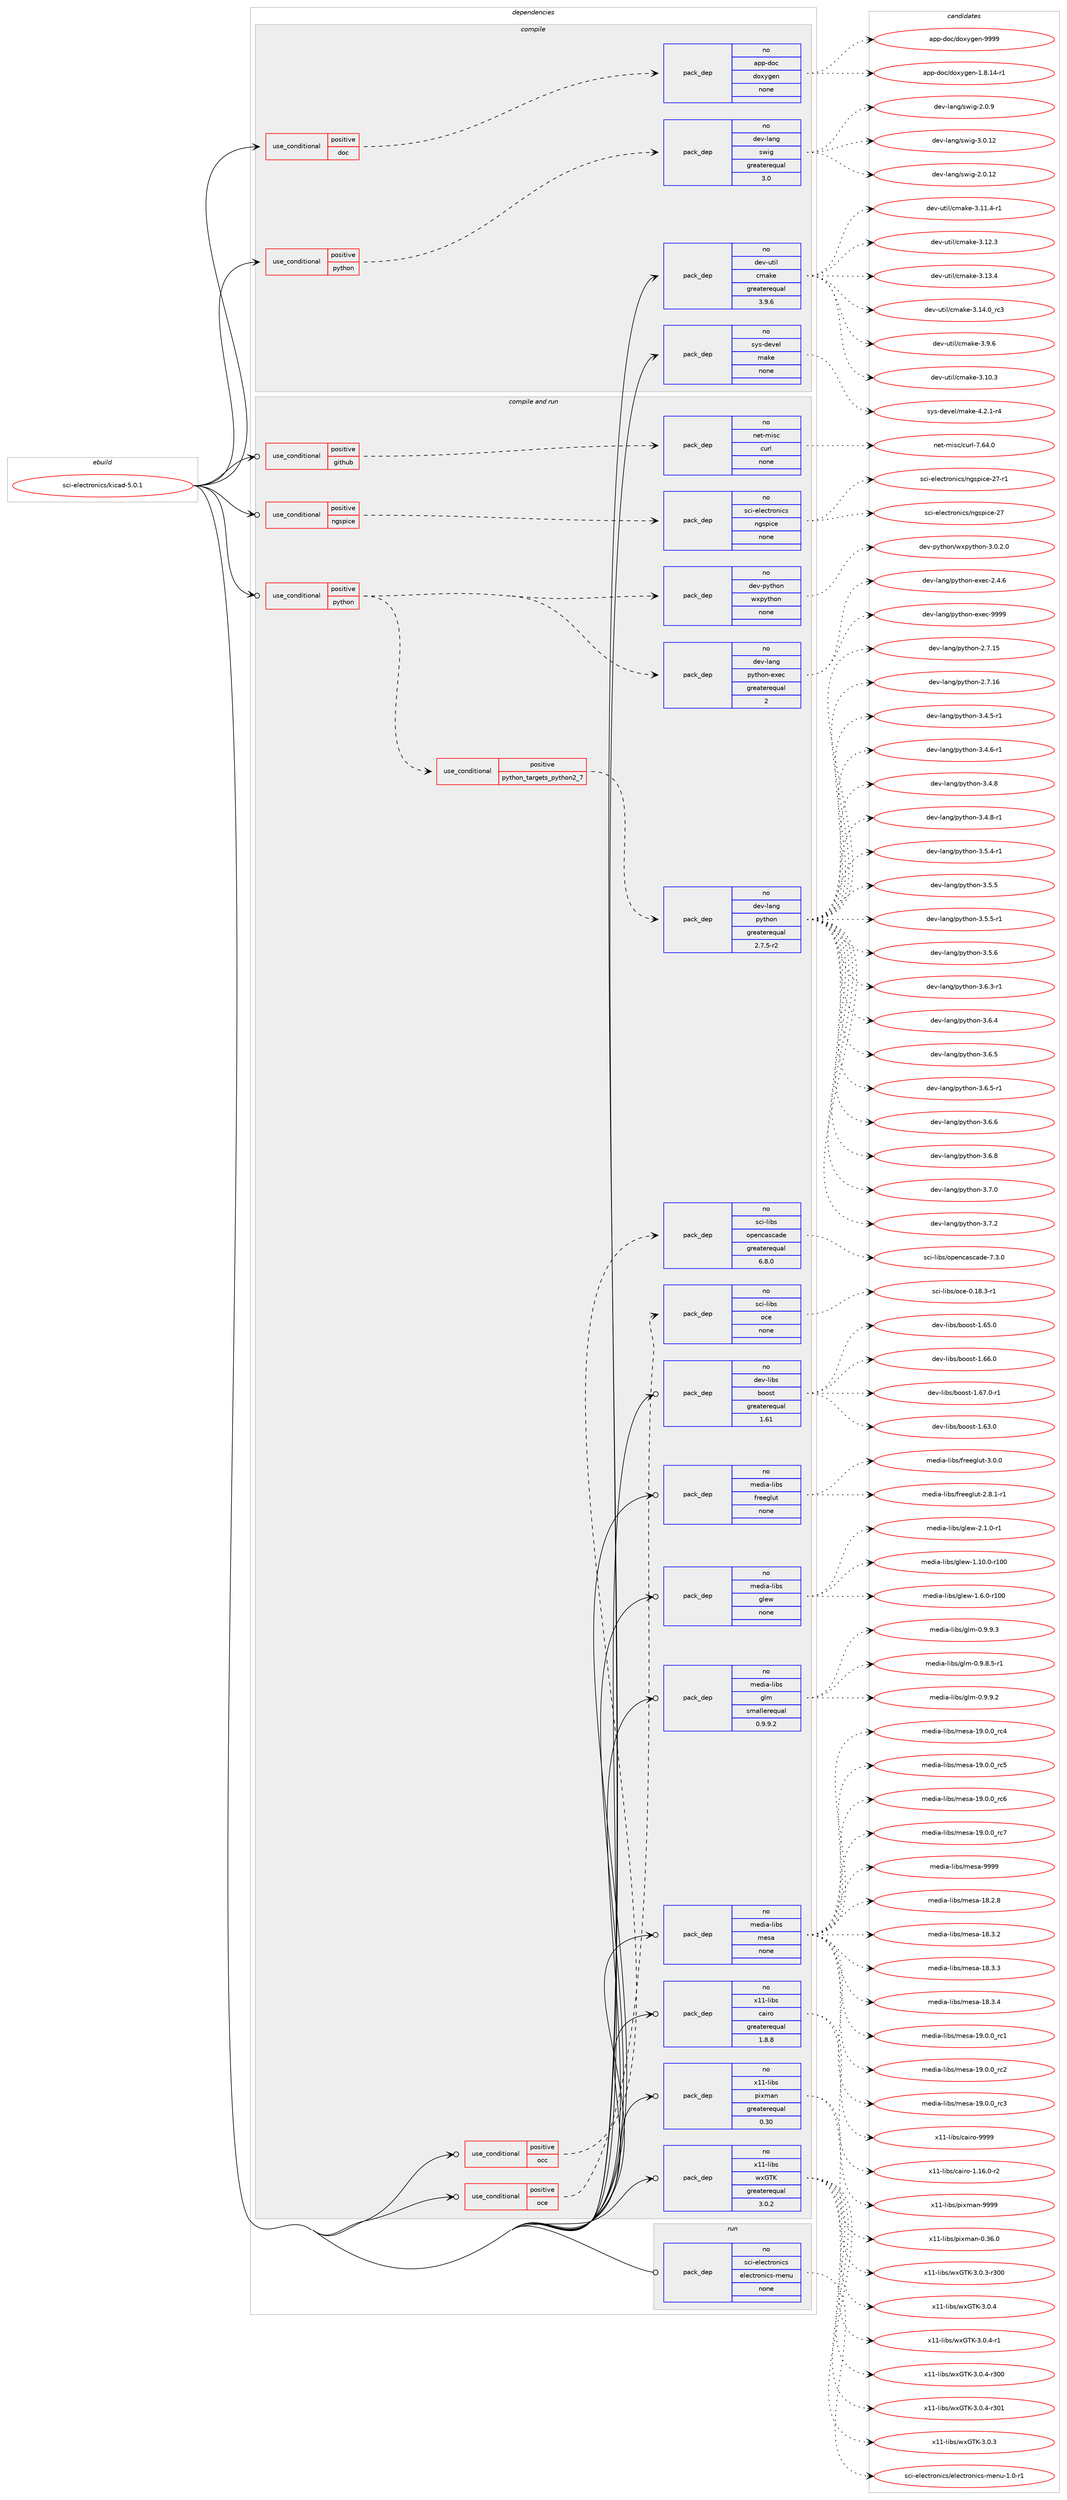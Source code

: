 digraph prolog {

# *************
# Graph options
# *************

newrank=true;
concentrate=true;
compound=true;
graph [rankdir=LR,fontname=Helvetica,fontsize=10,ranksep=1.5];#, ranksep=2.5, nodesep=0.2];
edge  [arrowhead=vee];
node  [fontname=Helvetica,fontsize=10];

# **********
# The ebuild
# **********

subgraph cluster_leftcol {
color=gray;
rank=same;
label=<<i>ebuild</i>>;
id [label="sci-electronics/kicad-5.0.1", color=red, width=4, href="../sci-electronics/kicad-5.0.1.svg"];
}

# ****************
# The dependencies
# ****************

subgraph cluster_midcol {
color=gray;
label=<<i>dependencies</i>>;
subgraph cluster_compile {
fillcolor="#eeeeee";
style=filled;
label=<<i>compile</i>>;
subgraph cond452608 {
dependency1689628 [label=<<TABLE BORDER="0" CELLBORDER="1" CELLSPACING="0" CELLPADDING="4"><TR><TD ROWSPAN="3" CELLPADDING="10">use_conditional</TD></TR><TR><TD>positive</TD></TR><TR><TD>doc</TD></TR></TABLE>>, shape=none, color=red];
subgraph pack1209348 {
dependency1689629 [label=<<TABLE BORDER="0" CELLBORDER="1" CELLSPACING="0" CELLPADDING="4" WIDTH="220"><TR><TD ROWSPAN="6" CELLPADDING="30">pack_dep</TD></TR><TR><TD WIDTH="110">no</TD></TR><TR><TD>app-doc</TD></TR><TR><TD>doxygen</TD></TR><TR><TD>none</TD></TR><TR><TD></TD></TR></TABLE>>, shape=none, color=blue];
}
dependency1689628:e -> dependency1689629:w [weight=20,style="dashed",arrowhead="vee"];
}
id:e -> dependency1689628:w [weight=20,style="solid",arrowhead="vee"];
subgraph cond452609 {
dependency1689630 [label=<<TABLE BORDER="0" CELLBORDER="1" CELLSPACING="0" CELLPADDING="4"><TR><TD ROWSPAN="3" CELLPADDING="10">use_conditional</TD></TR><TR><TD>positive</TD></TR><TR><TD>python</TD></TR></TABLE>>, shape=none, color=red];
subgraph pack1209349 {
dependency1689631 [label=<<TABLE BORDER="0" CELLBORDER="1" CELLSPACING="0" CELLPADDING="4" WIDTH="220"><TR><TD ROWSPAN="6" CELLPADDING="30">pack_dep</TD></TR><TR><TD WIDTH="110">no</TD></TR><TR><TD>dev-lang</TD></TR><TR><TD>swig</TD></TR><TR><TD>greaterequal</TD></TR><TR><TD>3.0</TD></TR></TABLE>>, shape=none, color=blue];
}
dependency1689630:e -> dependency1689631:w [weight=20,style="dashed",arrowhead="vee"];
}
id:e -> dependency1689630:w [weight=20,style="solid",arrowhead="vee"];
subgraph pack1209350 {
dependency1689632 [label=<<TABLE BORDER="0" CELLBORDER="1" CELLSPACING="0" CELLPADDING="4" WIDTH="220"><TR><TD ROWSPAN="6" CELLPADDING="30">pack_dep</TD></TR><TR><TD WIDTH="110">no</TD></TR><TR><TD>dev-util</TD></TR><TR><TD>cmake</TD></TR><TR><TD>greaterequal</TD></TR><TR><TD>3.9.6</TD></TR></TABLE>>, shape=none, color=blue];
}
id:e -> dependency1689632:w [weight=20,style="solid",arrowhead="vee"];
subgraph pack1209351 {
dependency1689633 [label=<<TABLE BORDER="0" CELLBORDER="1" CELLSPACING="0" CELLPADDING="4" WIDTH="220"><TR><TD ROWSPAN="6" CELLPADDING="30">pack_dep</TD></TR><TR><TD WIDTH="110">no</TD></TR><TR><TD>sys-devel</TD></TR><TR><TD>make</TD></TR><TR><TD>none</TD></TR><TR><TD></TD></TR></TABLE>>, shape=none, color=blue];
}
id:e -> dependency1689633:w [weight=20,style="solid",arrowhead="vee"];
}
subgraph cluster_compileandrun {
fillcolor="#eeeeee";
style=filled;
label=<<i>compile and run</i>>;
subgraph cond452610 {
dependency1689634 [label=<<TABLE BORDER="0" CELLBORDER="1" CELLSPACING="0" CELLPADDING="4"><TR><TD ROWSPAN="3" CELLPADDING="10">use_conditional</TD></TR><TR><TD>positive</TD></TR><TR><TD>github</TD></TR></TABLE>>, shape=none, color=red];
subgraph pack1209352 {
dependency1689635 [label=<<TABLE BORDER="0" CELLBORDER="1" CELLSPACING="0" CELLPADDING="4" WIDTH="220"><TR><TD ROWSPAN="6" CELLPADDING="30">pack_dep</TD></TR><TR><TD WIDTH="110">no</TD></TR><TR><TD>net-misc</TD></TR><TR><TD>curl</TD></TR><TR><TD>none</TD></TR><TR><TD></TD></TR></TABLE>>, shape=none, color=blue];
}
dependency1689634:e -> dependency1689635:w [weight=20,style="dashed",arrowhead="vee"];
}
id:e -> dependency1689634:w [weight=20,style="solid",arrowhead="odotvee"];
subgraph cond452611 {
dependency1689636 [label=<<TABLE BORDER="0" CELLBORDER="1" CELLSPACING="0" CELLPADDING="4"><TR><TD ROWSPAN="3" CELLPADDING="10">use_conditional</TD></TR><TR><TD>positive</TD></TR><TR><TD>ngspice</TD></TR></TABLE>>, shape=none, color=red];
subgraph pack1209353 {
dependency1689637 [label=<<TABLE BORDER="0" CELLBORDER="1" CELLSPACING="0" CELLPADDING="4" WIDTH="220"><TR><TD ROWSPAN="6" CELLPADDING="30">pack_dep</TD></TR><TR><TD WIDTH="110">no</TD></TR><TR><TD>sci-electronics</TD></TR><TR><TD>ngspice</TD></TR><TR><TD>none</TD></TR><TR><TD></TD></TR></TABLE>>, shape=none, color=blue];
}
dependency1689636:e -> dependency1689637:w [weight=20,style="dashed",arrowhead="vee"];
}
id:e -> dependency1689636:w [weight=20,style="solid",arrowhead="odotvee"];
subgraph cond452612 {
dependency1689638 [label=<<TABLE BORDER="0" CELLBORDER="1" CELLSPACING="0" CELLPADDING="4"><TR><TD ROWSPAN="3" CELLPADDING="10">use_conditional</TD></TR><TR><TD>positive</TD></TR><TR><TD>occ</TD></TR></TABLE>>, shape=none, color=red];
subgraph pack1209354 {
dependency1689639 [label=<<TABLE BORDER="0" CELLBORDER="1" CELLSPACING="0" CELLPADDING="4" WIDTH="220"><TR><TD ROWSPAN="6" CELLPADDING="30">pack_dep</TD></TR><TR><TD WIDTH="110">no</TD></TR><TR><TD>sci-libs</TD></TR><TR><TD>opencascade</TD></TR><TR><TD>greaterequal</TD></TR><TR><TD>6.8.0</TD></TR></TABLE>>, shape=none, color=blue];
}
dependency1689638:e -> dependency1689639:w [weight=20,style="dashed",arrowhead="vee"];
}
id:e -> dependency1689638:w [weight=20,style="solid",arrowhead="odotvee"];
subgraph cond452613 {
dependency1689640 [label=<<TABLE BORDER="0" CELLBORDER="1" CELLSPACING="0" CELLPADDING="4"><TR><TD ROWSPAN="3" CELLPADDING="10">use_conditional</TD></TR><TR><TD>positive</TD></TR><TR><TD>oce</TD></TR></TABLE>>, shape=none, color=red];
subgraph pack1209355 {
dependency1689641 [label=<<TABLE BORDER="0" CELLBORDER="1" CELLSPACING="0" CELLPADDING="4" WIDTH="220"><TR><TD ROWSPAN="6" CELLPADDING="30">pack_dep</TD></TR><TR><TD WIDTH="110">no</TD></TR><TR><TD>sci-libs</TD></TR><TR><TD>oce</TD></TR><TR><TD>none</TD></TR><TR><TD></TD></TR></TABLE>>, shape=none, color=blue];
}
dependency1689640:e -> dependency1689641:w [weight=20,style="dashed",arrowhead="vee"];
}
id:e -> dependency1689640:w [weight=20,style="solid",arrowhead="odotvee"];
subgraph cond452614 {
dependency1689642 [label=<<TABLE BORDER="0" CELLBORDER="1" CELLSPACING="0" CELLPADDING="4"><TR><TD ROWSPAN="3" CELLPADDING="10">use_conditional</TD></TR><TR><TD>positive</TD></TR><TR><TD>python</TD></TR></TABLE>>, shape=none, color=red];
subgraph pack1209356 {
dependency1689643 [label=<<TABLE BORDER="0" CELLBORDER="1" CELLSPACING="0" CELLPADDING="4" WIDTH="220"><TR><TD ROWSPAN="6" CELLPADDING="30">pack_dep</TD></TR><TR><TD WIDTH="110">no</TD></TR><TR><TD>dev-python</TD></TR><TR><TD>wxpython</TD></TR><TR><TD>none</TD></TR><TR><TD></TD></TR></TABLE>>, shape=none, color=blue];
}
dependency1689642:e -> dependency1689643:w [weight=20,style="dashed",arrowhead="vee"];
subgraph cond452615 {
dependency1689644 [label=<<TABLE BORDER="0" CELLBORDER="1" CELLSPACING="0" CELLPADDING="4"><TR><TD ROWSPAN="3" CELLPADDING="10">use_conditional</TD></TR><TR><TD>positive</TD></TR><TR><TD>python_targets_python2_7</TD></TR></TABLE>>, shape=none, color=red];
subgraph pack1209357 {
dependency1689645 [label=<<TABLE BORDER="0" CELLBORDER="1" CELLSPACING="0" CELLPADDING="4" WIDTH="220"><TR><TD ROWSPAN="6" CELLPADDING="30">pack_dep</TD></TR><TR><TD WIDTH="110">no</TD></TR><TR><TD>dev-lang</TD></TR><TR><TD>python</TD></TR><TR><TD>greaterequal</TD></TR><TR><TD>2.7.5-r2</TD></TR></TABLE>>, shape=none, color=blue];
}
dependency1689644:e -> dependency1689645:w [weight=20,style="dashed",arrowhead="vee"];
}
dependency1689642:e -> dependency1689644:w [weight=20,style="dashed",arrowhead="vee"];
subgraph pack1209358 {
dependency1689646 [label=<<TABLE BORDER="0" CELLBORDER="1" CELLSPACING="0" CELLPADDING="4" WIDTH="220"><TR><TD ROWSPAN="6" CELLPADDING="30">pack_dep</TD></TR><TR><TD WIDTH="110">no</TD></TR><TR><TD>dev-lang</TD></TR><TR><TD>python-exec</TD></TR><TR><TD>greaterequal</TD></TR><TR><TD>2</TD></TR></TABLE>>, shape=none, color=blue];
}
dependency1689642:e -> dependency1689646:w [weight=20,style="dashed",arrowhead="vee"];
}
id:e -> dependency1689642:w [weight=20,style="solid",arrowhead="odotvee"];
subgraph pack1209359 {
dependency1689647 [label=<<TABLE BORDER="0" CELLBORDER="1" CELLSPACING="0" CELLPADDING="4" WIDTH="220"><TR><TD ROWSPAN="6" CELLPADDING="30">pack_dep</TD></TR><TR><TD WIDTH="110">no</TD></TR><TR><TD>dev-libs</TD></TR><TR><TD>boost</TD></TR><TR><TD>greaterequal</TD></TR><TR><TD>1.61</TD></TR></TABLE>>, shape=none, color=blue];
}
id:e -> dependency1689647:w [weight=20,style="solid",arrowhead="odotvee"];
subgraph pack1209360 {
dependency1689648 [label=<<TABLE BORDER="0" CELLBORDER="1" CELLSPACING="0" CELLPADDING="4" WIDTH="220"><TR><TD ROWSPAN="6" CELLPADDING="30">pack_dep</TD></TR><TR><TD WIDTH="110">no</TD></TR><TR><TD>media-libs</TD></TR><TR><TD>freeglut</TD></TR><TR><TD>none</TD></TR><TR><TD></TD></TR></TABLE>>, shape=none, color=blue];
}
id:e -> dependency1689648:w [weight=20,style="solid",arrowhead="odotvee"];
subgraph pack1209361 {
dependency1689649 [label=<<TABLE BORDER="0" CELLBORDER="1" CELLSPACING="0" CELLPADDING="4" WIDTH="220"><TR><TD ROWSPAN="6" CELLPADDING="30">pack_dep</TD></TR><TR><TD WIDTH="110">no</TD></TR><TR><TD>media-libs</TD></TR><TR><TD>glew</TD></TR><TR><TD>none</TD></TR><TR><TD></TD></TR></TABLE>>, shape=none, color=blue];
}
id:e -> dependency1689649:w [weight=20,style="solid",arrowhead="odotvee"];
subgraph pack1209362 {
dependency1689650 [label=<<TABLE BORDER="0" CELLBORDER="1" CELLSPACING="0" CELLPADDING="4" WIDTH="220"><TR><TD ROWSPAN="6" CELLPADDING="30">pack_dep</TD></TR><TR><TD WIDTH="110">no</TD></TR><TR><TD>media-libs</TD></TR><TR><TD>glm</TD></TR><TR><TD>smallerequal</TD></TR><TR><TD>0.9.9.2</TD></TR></TABLE>>, shape=none, color=blue];
}
id:e -> dependency1689650:w [weight=20,style="solid",arrowhead="odotvee"];
subgraph pack1209363 {
dependency1689651 [label=<<TABLE BORDER="0" CELLBORDER="1" CELLSPACING="0" CELLPADDING="4" WIDTH="220"><TR><TD ROWSPAN="6" CELLPADDING="30">pack_dep</TD></TR><TR><TD WIDTH="110">no</TD></TR><TR><TD>media-libs</TD></TR><TR><TD>mesa</TD></TR><TR><TD>none</TD></TR><TR><TD></TD></TR></TABLE>>, shape=none, color=blue];
}
id:e -> dependency1689651:w [weight=20,style="solid",arrowhead="odotvee"];
subgraph pack1209364 {
dependency1689652 [label=<<TABLE BORDER="0" CELLBORDER="1" CELLSPACING="0" CELLPADDING="4" WIDTH="220"><TR><TD ROWSPAN="6" CELLPADDING="30">pack_dep</TD></TR><TR><TD WIDTH="110">no</TD></TR><TR><TD>x11-libs</TD></TR><TR><TD>cairo</TD></TR><TR><TD>greaterequal</TD></TR><TR><TD>1.8.8</TD></TR></TABLE>>, shape=none, color=blue];
}
id:e -> dependency1689652:w [weight=20,style="solid",arrowhead="odotvee"];
subgraph pack1209365 {
dependency1689653 [label=<<TABLE BORDER="0" CELLBORDER="1" CELLSPACING="0" CELLPADDING="4" WIDTH="220"><TR><TD ROWSPAN="6" CELLPADDING="30">pack_dep</TD></TR><TR><TD WIDTH="110">no</TD></TR><TR><TD>x11-libs</TD></TR><TR><TD>pixman</TD></TR><TR><TD>greaterequal</TD></TR><TR><TD>0.30</TD></TR></TABLE>>, shape=none, color=blue];
}
id:e -> dependency1689653:w [weight=20,style="solid",arrowhead="odotvee"];
subgraph pack1209366 {
dependency1689654 [label=<<TABLE BORDER="0" CELLBORDER="1" CELLSPACING="0" CELLPADDING="4" WIDTH="220"><TR><TD ROWSPAN="6" CELLPADDING="30">pack_dep</TD></TR><TR><TD WIDTH="110">no</TD></TR><TR><TD>x11-libs</TD></TR><TR><TD>wxGTK</TD></TR><TR><TD>greaterequal</TD></TR><TR><TD>3.0.2</TD></TR></TABLE>>, shape=none, color=blue];
}
id:e -> dependency1689654:w [weight=20,style="solid",arrowhead="odotvee"];
}
subgraph cluster_run {
fillcolor="#eeeeee";
style=filled;
label=<<i>run</i>>;
subgraph pack1209367 {
dependency1689655 [label=<<TABLE BORDER="0" CELLBORDER="1" CELLSPACING="0" CELLPADDING="4" WIDTH="220"><TR><TD ROWSPAN="6" CELLPADDING="30">pack_dep</TD></TR><TR><TD WIDTH="110">no</TD></TR><TR><TD>sci-electronics</TD></TR><TR><TD>electronics-menu</TD></TR><TR><TD>none</TD></TR><TR><TD></TD></TR></TABLE>>, shape=none, color=blue];
}
id:e -> dependency1689655:w [weight=20,style="solid",arrowhead="odot"];
}
}

# **************
# The candidates
# **************

subgraph cluster_choices {
rank=same;
color=gray;
label=<<i>candidates</i>>;

subgraph choice1209348 {
color=black;
nodesep=1;
choice97112112451001119947100111120121103101110454946564649524511449 [label="app-doc/doxygen-1.8.14-r1", color=red, width=4,href="../app-doc/doxygen-1.8.14-r1.svg"];
choice971121124510011199471001111201211031011104557575757 [label="app-doc/doxygen-9999", color=red, width=4,href="../app-doc/doxygen-9999.svg"];
dependency1689629:e -> choice97112112451001119947100111120121103101110454946564649524511449:w [style=dotted,weight="100"];
dependency1689629:e -> choice971121124510011199471001111201211031011104557575757:w [style=dotted,weight="100"];
}
subgraph choice1209349 {
color=black;
nodesep=1;
choice10010111845108971101034711511910510345504648464950 [label="dev-lang/swig-2.0.12", color=red, width=4,href="../dev-lang/swig-2.0.12.svg"];
choice100101118451089711010347115119105103455046484657 [label="dev-lang/swig-2.0.9", color=red, width=4,href="../dev-lang/swig-2.0.9.svg"];
choice10010111845108971101034711511910510345514648464950 [label="dev-lang/swig-3.0.12", color=red, width=4,href="../dev-lang/swig-3.0.12.svg"];
dependency1689631:e -> choice10010111845108971101034711511910510345504648464950:w [style=dotted,weight="100"];
dependency1689631:e -> choice100101118451089711010347115119105103455046484657:w [style=dotted,weight="100"];
dependency1689631:e -> choice10010111845108971101034711511910510345514648464950:w [style=dotted,weight="100"];
}
subgraph choice1209350 {
color=black;
nodesep=1;
choice1001011184511711610510847991099710710145514649484651 [label="dev-util/cmake-3.10.3", color=red, width=4,href="../dev-util/cmake-3.10.3.svg"];
choice10010111845117116105108479910997107101455146494946524511449 [label="dev-util/cmake-3.11.4-r1", color=red, width=4,href="../dev-util/cmake-3.11.4-r1.svg"];
choice1001011184511711610510847991099710710145514649504651 [label="dev-util/cmake-3.12.3", color=red, width=4,href="../dev-util/cmake-3.12.3.svg"];
choice1001011184511711610510847991099710710145514649514652 [label="dev-util/cmake-3.13.4", color=red, width=4,href="../dev-util/cmake-3.13.4.svg"];
choice1001011184511711610510847991099710710145514649524648951149951 [label="dev-util/cmake-3.14.0_rc3", color=red, width=4,href="../dev-util/cmake-3.14.0_rc3.svg"];
choice10010111845117116105108479910997107101455146574654 [label="dev-util/cmake-3.9.6", color=red, width=4,href="../dev-util/cmake-3.9.6.svg"];
dependency1689632:e -> choice1001011184511711610510847991099710710145514649484651:w [style=dotted,weight="100"];
dependency1689632:e -> choice10010111845117116105108479910997107101455146494946524511449:w [style=dotted,weight="100"];
dependency1689632:e -> choice1001011184511711610510847991099710710145514649504651:w [style=dotted,weight="100"];
dependency1689632:e -> choice1001011184511711610510847991099710710145514649514652:w [style=dotted,weight="100"];
dependency1689632:e -> choice1001011184511711610510847991099710710145514649524648951149951:w [style=dotted,weight="100"];
dependency1689632:e -> choice10010111845117116105108479910997107101455146574654:w [style=dotted,weight="100"];
}
subgraph choice1209351 {
color=black;
nodesep=1;
choice1151211154510010111810110847109971071014552465046494511452 [label="sys-devel/make-4.2.1-r4", color=red, width=4,href="../sys-devel/make-4.2.1-r4.svg"];
dependency1689633:e -> choice1151211154510010111810110847109971071014552465046494511452:w [style=dotted,weight="100"];
}
subgraph choice1209352 {
color=black;
nodesep=1;
choice1101011164510910511599479911711410845554654524648 [label="net-misc/curl-7.64.0", color=red, width=4,href="../net-misc/curl-7.64.0.svg"];
dependency1689635:e -> choice1101011164510910511599479911711410845554654524648:w [style=dotted,weight="100"];
}
subgraph choice1209353 {
color=black;
nodesep=1;
choice115991054510110810199116114111110105991154711010311511210599101455055 [label="sci-electronics/ngspice-27", color=red, width=4,href="../sci-electronics/ngspice-27.svg"];
choice1159910545101108101991161141111101059911547110103115112105991014550554511449 [label="sci-electronics/ngspice-27-r1", color=red, width=4,href="../sci-electronics/ngspice-27-r1.svg"];
dependency1689637:e -> choice115991054510110810199116114111110105991154711010311511210599101455055:w [style=dotted,weight="100"];
dependency1689637:e -> choice1159910545101108101991161141111101059911547110103115112105991014550554511449:w [style=dotted,weight="100"];
}
subgraph choice1209354 {
color=black;
nodesep=1;
choice1159910545108105981154711111210111099971159997100101455546514648 [label="sci-libs/opencascade-7.3.0", color=red, width=4,href="../sci-libs/opencascade-7.3.0.svg"];
dependency1689639:e -> choice1159910545108105981154711111210111099971159997100101455546514648:w [style=dotted,weight="100"];
}
subgraph choice1209355 {
color=black;
nodesep=1;
choice1159910545108105981154711199101454846495646514511449 [label="sci-libs/oce-0.18.3-r1", color=red, width=4,href="../sci-libs/oce-0.18.3-r1.svg"];
dependency1689641:e -> choice1159910545108105981154711199101454846495646514511449:w [style=dotted,weight="100"];
}
subgraph choice1209356 {
color=black;
nodesep=1;
choice10010111845112121116104111110471191201121211161041111104551464846504648 [label="dev-python/wxpython-3.0.2.0", color=red, width=4,href="../dev-python/wxpython-3.0.2.0.svg"];
dependency1689643:e -> choice10010111845112121116104111110471191201121211161041111104551464846504648:w [style=dotted,weight="100"];
}
subgraph choice1209357 {
color=black;
nodesep=1;
choice10010111845108971101034711212111610411111045504655464953 [label="dev-lang/python-2.7.15", color=red, width=4,href="../dev-lang/python-2.7.15.svg"];
choice10010111845108971101034711212111610411111045504655464954 [label="dev-lang/python-2.7.16", color=red, width=4,href="../dev-lang/python-2.7.16.svg"];
choice1001011184510897110103471121211161041111104551465246534511449 [label="dev-lang/python-3.4.5-r1", color=red, width=4,href="../dev-lang/python-3.4.5-r1.svg"];
choice1001011184510897110103471121211161041111104551465246544511449 [label="dev-lang/python-3.4.6-r1", color=red, width=4,href="../dev-lang/python-3.4.6-r1.svg"];
choice100101118451089711010347112121116104111110455146524656 [label="dev-lang/python-3.4.8", color=red, width=4,href="../dev-lang/python-3.4.8.svg"];
choice1001011184510897110103471121211161041111104551465246564511449 [label="dev-lang/python-3.4.8-r1", color=red, width=4,href="../dev-lang/python-3.4.8-r1.svg"];
choice1001011184510897110103471121211161041111104551465346524511449 [label="dev-lang/python-3.5.4-r1", color=red, width=4,href="../dev-lang/python-3.5.4-r1.svg"];
choice100101118451089711010347112121116104111110455146534653 [label="dev-lang/python-3.5.5", color=red, width=4,href="../dev-lang/python-3.5.5.svg"];
choice1001011184510897110103471121211161041111104551465346534511449 [label="dev-lang/python-3.5.5-r1", color=red, width=4,href="../dev-lang/python-3.5.5-r1.svg"];
choice100101118451089711010347112121116104111110455146534654 [label="dev-lang/python-3.5.6", color=red, width=4,href="../dev-lang/python-3.5.6.svg"];
choice1001011184510897110103471121211161041111104551465446514511449 [label="dev-lang/python-3.6.3-r1", color=red, width=4,href="../dev-lang/python-3.6.3-r1.svg"];
choice100101118451089711010347112121116104111110455146544652 [label="dev-lang/python-3.6.4", color=red, width=4,href="../dev-lang/python-3.6.4.svg"];
choice100101118451089711010347112121116104111110455146544653 [label="dev-lang/python-3.6.5", color=red, width=4,href="../dev-lang/python-3.6.5.svg"];
choice1001011184510897110103471121211161041111104551465446534511449 [label="dev-lang/python-3.6.5-r1", color=red, width=4,href="../dev-lang/python-3.6.5-r1.svg"];
choice100101118451089711010347112121116104111110455146544654 [label="dev-lang/python-3.6.6", color=red, width=4,href="../dev-lang/python-3.6.6.svg"];
choice100101118451089711010347112121116104111110455146544656 [label="dev-lang/python-3.6.8", color=red, width=4,href="../dev-lang/python-3.6.8.svg"];
choice100101118451089711010347112121116104111110455146554648 [label="dev-lang/python-3.7.0", color=red, width=4,href="../dev-lang/python-3.7.0.svg"];
choice100101118451089711010347112121116104111110455146554650 [label="dev-lang/python-3.7.2", color=red, width=4,href="../dev-lang/python-3.7.2.svg"];
dependency1689645:e -> choice10010111845108971101034711212111610411111045504655464953:w [style=dotted,weight="100"];
dependency1689645:e -> choice10010111845108971101034711212111610411111045504655464954:w [style=dotted,weight="100"];
dependency1689645:e -> choice1001011184510897110103471121211161041111104551465246534511449:w [style=dotted,weight="100"];
dependency1689645:e -> choice1001011184510897110103471121211161041111104551465246544511449:w [style=dotted,weight="100"];
dependency1689645:e -> choice100101118451089711010347112121116104111110455146524656:w [style=dotted,weight="100"];
dependency1689645:e -> choice1001011184510897110103471121211161041111104551465246564511449:w [style=dotted,weight="100"];
dependency1689645:e -> choice1001011184510897110103471121211161041111104551465346524511449:w [style=dotted,weight="100"];
dependency1689645:e -> choice100101118451089711010347112121116104111110455146534653:w [style=dotted,weight="100"];
dependency1689645:e -> choice1001011184510897110103471121211161041111104551465346534511449:w [style=dotted,weight="100"];
dependency1689645:e -> choice100101118451089711010347112121116104111110455146534654:w [style=dotted,weight="100"];
dependency1689645:e -> choice1001011184510897110103471121211161041111104551465446514511449:w [style=dotted,weight="100"];
dependency1689645:e -> choice100101118451089711010347112121116104111110455146544652:w [style=dotted,weight="100"];
dependency1689645:e -> choice100101118451089711010347112121116104111110455146544653:w [style=dotted,weight="100"];
dependency1689645:e -> choice1001011184510897110103471121211161041111104551465446534511449:w [style=dotted,weight="100"];
dependency1689645:e -> choice100101118451089711010347112121116104111110455146544654:w [style=dotted,weight="100"];
dependency1689645:e -> choice100101118451089711010347112121116104111110455146544656:w [style=dotted,weight="100"];
dependency1689645:e -> choice100101118451089711010347112121116104111110455146554648:w [style=dotted,weight="100"];
dependency1689645:e -> choice100101118451089711010347112121116104111110455146554650:w [style=dotted,weight="100"];
}
subgraph choice1209358 {
color=black;
nodesep=1;
choice1001011184510897110103471121211161041111104510112010199455046524654 [label="dev-lang/python-exec-2.4.6", color=red, width=4,href="../dev-lang/python-exec-2.4.6.svg"];
choice10010111845108971101034711212111610411111045101120101994557575757 [label="dev-lang/python-exec-9999", color=red, width=4,href="../dev-lang/python-exec-9999.svg"];
dependency1689646:e -> choice1001011184510897110103471121211161041111104510112010199455046524654:w [style=dotted,weight="100"];
dependency1689646:e -> choice10010111845108971101034711212111610411111045101120101994557575757:w [style=dotted,weight="100"];
}
subgraph choice1209359 {
color=black;
nodesep=1;
choice1001011184510810598115479811111111511645494654514648 [label="dev-libs/boost-1.63.0", color=red, width=4,href="../dev-libs/boost-1.63.0.svg"];
choice1001011184510810598115479811111111511645494654534648 [label="dev-libs/boost-1.65.0", color=red, width=4,href="../dev-libs/boost-1.65.0.svg"];
choice1001011184510810598115479811111111511645494654544648 [label="dev-libs/boost-1.66.0", color=red, width=4,href="../dev-libs/boost-1.66.0.svg"];
choice10010111845108105981154798111111115116454946545546484511449 [label="dev-libs/boost-1.67.0-r1", color=red, width=4,href="../dev-libs/boost-1.67.0-r1.svg"];
dependency1689647:e -> choice1001011184510810598115479811111111511645494654514648:w [style=dotted,weight="100"];
dependency1689647:e -> choice1001011184510810598115479811111111511645494654534648:w [style=dotted,weight="100"];
dependency1689647:e -> choice1001011184510810598115479811111111511645494654544648:w [style=dotted,weight="100"];
dependency1689647:e -> choice10010111845108105981154798111111115116454946545546484511449:w [style=dotted,weight="100"];
}
subgraph choice1209360 {
color=black;
nodesep=1;
choice109101100105974510810598115471021141011011031081171164550465646494511449 [label="media-libs/freeglut-2.8.1-r1", color=red, width=4,href="../media-libs/freeglut-2.8.1-r1.svg"];
choice10910110010597451081059811547102114101101103108117116455146484648 [label="media-libs/freeglut-3.0.0", color=red, width=4,href="../media-libs/freeglut-3.0.0.svg"];
dependency1689648:e -> choice109101100105974510810598115471021141011011031081171164550465646494511449:w [style=dotted,weight="100"];
dependency1689648:e -> choice10910110010597451081059811547102114101101103108117116455146484648:w [style=dotted,weight="100"];
}
subgraph choice1209361 {
color=black;
nodesep=1;
choice109101100105974510810598115471031081011194549464948464845114494848 [label="media-libs/glew-1.10.0-r100", color=red, width=4,href="../media-libs/glew-1.10.0-r100.svg"];
choice1091011001059745108105981154710310810111945494654464845114494848 [label="media-libs/glew-1.6.0-r100", color=red, width=4,href="../media-libs/glew-1.6.0-r100.svg"];
choice109101100105974510810598115471031081011194550464946484511449 [label="media-libs/glew-2.1.0-r1", color=red, width=4,href="../media-libs/glew-2.1.0-r1.svg"];
dependency1689649:e -> choice109101100105974510810598115471031081011194549464948464845114494848:w [style=dotted,weight="100"];
dependency1689649:e -> choice1091011001059745108105981154710310810111945494654464845114494848:w [style=dotted,weight="100"];
dependency1689649:e -> choice109101100105974510810598115471031081011194550464946484511449:w [style=dotted,weight="100"];
}
subgraph choice1209362 {
color=black;
nodesep=1;
choice1091011001059745108105981154710310810945484657465646534511449 [label="media-libs/glm-0.9.8.5-r1", color=red, width=4,href="../media-libs/glm-0.9.8.5-r1.svg"];
choice109101100105974510810598115471031081094548465746574650 [label="media-libs/glm-0.9.9.2", color=red, width=4,href="../media-libs/glm-0.9.9.2.svg"];
choice109101100105974510810598115471031081094548465746574651 [label="media-libs/glm-0.9.9.3", color=red, width=4,href="../media-libs/glm-0.9.9.3.svg"];
dependency1689650:e -> choice1091011001059745108105981154710310810945484657465646534511449:w [style=dotted,weight="100"];
dependency1689650:e -> choice109101100105974510810598115471031081094548465746574650:w [style=dotted,weight="100"];
dependency1689650:e -> choice109101100105974510810598115471031081094548465746574651:w [style=dotted,weight="100"];
}
subgraph choice1209363 {
color=black;
nodesep=1;
choice109101100105974510810598115471091011159745495646504656 [label="media-libs/mesa-18.2.8", color=red, width=4,href="../media-libs/mesa-18.2.8.svg"];
choice109101100105974510810598115471091011159745495646514650 [label="media-libs/mesa-18.3.2", color=red, width=4,href="../media-libs/mesa-18.3.2.svg"];
choice109101100105974510810598115471091011159745495646514651 [label="media-libs/mesa-18.3.3", color=red, width=4,href="../media-libs/mesa-18.3.3.svg"];
choice109101100105974510810598115471091011159745495646514652 [label="media-libs/mesa-18.3.4", color=red, width=4,href="../media-libs/mesa-18.3.4.svg"];
choice109101100105974510810598115471091011159745495746484648951149949 [label="media-libs/mesa-19.0.0_rc1", color=red, width=4,href="../media-libs/mesa-19.0.0_rc1.svg"];
choice109101100105974510810598115471091011159745495746484648951149950 [label="media-libs/mesa-19.0.0_rc2", color=red, width=4,href="../media-libs/mesa-19.0.0_rc2.svg"];
choice109101100105974510810598115471091011159745495746484648951149951 [label="media-libs/mesa-19.0.0_rc3", color=red, width=4,href="../media-libs/mesa-19.0.0_rc3.svg"];
choice109101100105974510810598115471091011159745495746484648951149952 [label="media-libs/mesa-19.0.0_rc4", color=red, width=4,href="../media-libs/mesa-19.0.0_rc4.svg"];
choice109101100105974510810598115471091011159745495746484648951149953 [label="media-libs/mesa-19.0.0_rc5", color=red, width=4,href="../media-libs/mesa-19.0.0_rc5.svg"];
choice109101100105974510810598115471091011159745495746484648951149954 [label="media-libs/mesa-19.0.0_rc6", color=red, width=4,href="../media-libs/mesa-19.0.0_rc6.svg"];
choice109101100105974510810598115471091011159745495746484648951149955 [label="media-libs/mesa-19.0.0_rc7", color=red, width=4,href="../media-libs/mesa-19.0.0_rc7.svg"];
choice10910110010597451081059811547109101115974557575757 [label="media-libs/mesa-9999", color=red, width=4,href="../media-libs/mesa-9999.svg"];
dependency1689651:e -> choice109101100105974510810598115471091011159745495646504656:w [style=dotted,weight="100"];
dependency1689651:e -> choice109101100105974510810598115471091011159745495646514650:w [style=dotted,weight="100"];
dependency1689651:e -> choice109101100105974510810598115471091011159745495646514651:w [style=dotted,weight="100"];
dependency1689651:e -> choice109101100105974510810598115471091011159745495646514652:w [style=dotted,weight="100"];
dependency1689651:e -> choice109101100105974510810598115471091011159745495746484648951149949:w [style=dotted,weight="100"];
dependency1689651:e -> choice109101100105974510810598115471091011159745495746484648951149950:w [style=dotted,weight="100"];
dependency1689651:e -> choice109101100105974510810598115471091011159745495746484648951149951:w [style=dotted,weight="100"];
dependency1689651:e -> choice109101100105974510810598115471091011159745495746484648951149952:w [style=dotted,weight="100"];
dependency1689651:e -> choice109101100105974510810598115471091011159745495746484648951149953:w [style=dotted,weight="100"];
dependency1689651:e -> choice109101100105974510810598115471091011159745495746484648951149954:w [style=dotted,weight="100"];
dependency1689651:e -> choice109101100105974510810598115471091011159745495746484648951149955:w [style=dotted,weight="100"];
dependency1689651:e -> choice10910110010597451081059811547109101115974557575757:w [style=dotted,weight="100"];
}
subgraph choice1209364 {
color=black;
nodesep=1;
choice12049494510810598115479997105114111454946495446484511450 [label="x11-libs/cairo-1.16.0-r2", color=red, width=4,href="../x11-libs/cairo-1.16.0-r2.svg"];
choice120494945108105981154799971051141114557575757 [label="x11-libs/cairo-9999", color=red, width=4,href="../x11-libs/cairo-9999.svg"];
dependency1689652:e -> choice12049494510810598115479997105114111454946495446484511450:w [style=dotted,weight="100"];
dependency1689652:e -> choice120494945108105981154799971051141114557575757:w [style=dotted,weight="100"];
}
subgraph choice1209365 {
color=black;
nodesep=1;
choice12049494510810598115471121051201099711045484651544648 [label="x11-libs/pixman-0.36.0", color=red, width=4,href="../x11-libs/pixman-0.36.0.svg"];
choice1204949451081059811547112105120109971104557575757 [label="x11-libs/pixman-9999", color=red, width=4,href="../x11-libs/pixman-9999.svg"];
dependency1689653:e -> choice12049494510810598115471121051201099711045484651544648:w [style=dotted,weight="100"];
dependency1689653:e -> choice1204949451081059811547112105120109971104557575757:w [style=dotted,weight="100"];
}
subgraph choice1209366 {
color=black;
nodesep=1;
choice1204949451081059811547119120718475455146484651 [label="x11-libs/wxGTK-3.0.3", color=red, width=4,href="../x11-libs/wxGTK-3.0.3.svg"];
choice120494945108105981154711912071847545514648465145114514848 [label="x11-libs/wxGTK-3.0.3-r300", color=red, width=4,href="../x11-libs/wxGTK-3.0.3-r300.svg"];
choice1204949451081059811547119120718475455146484652 [label="x11-libs/wxGTK-3.0.4", color=red, width=4,href="../x11-libs/wxGTK-3.0.4.svg"];
choice12049494510810598115471191207184754551464846524511449 [label="x11-libs/wxGTK-3.0.4-r1", color=red, width=4,href="../x11-libs/wxGTK-3.0.4-r1.svg"];
choice120494945108105981154711912071847545514648465245114514848 [label="x11-libs/wxGTK-3.0.4-r300", color=red, width=4,href="../x11-libs/wxGTK-3.0.4-r300.svg"];
choice120494945108105981154711912071847545514648465245114514849 [label="x11-libs/wxGTK-3.0.4-r301", color=red, width=4,href="../x11-libs/wxGTK-3.0.4-r301.svg"];
dependency1689654:e -> choice1204949451081059811547119120718475455146484651:w [style=dotted,weight="100"];
dependency1689654:e -> choice120494945108105981154711912071847545514648465145114514848:w [style=dotted,weight="100"];
dependency1689654:e -> choice1204949451081059811547119120718475455146484652:w [style=dotted,weight="100"];
dependency1689654:e -> choice12049494510810598115471191207184754551464846524511449:w [style=dotted,weight="100"];
dependency1689654:e -> choice120494945108105981154711912071847545514648465245114514848:w [style=dotted,weight="100"];
dependency1689654:e -> choice120494945108105981154711912071847545514648465245114514849:w [style=dotted,weight="100"];
}
subgraph choice1209367 {
color=black;
nodesep=1;
choice1159910545101108101991161141111101059911547101108101991161141111101059911545109101110117454946484511449 [label="sci-electronics/electronics-menu-1.0-r1", color=red, width=4,href="../sci-electronics/electronics-menu-1.0-r1.svg"];
dependency1689655:e -> choice1159910545101108101991161141111101059911547101108101991161141111101059911545109101110117454946484511449:w [style=dotted,weight="100"];
}
}

}
